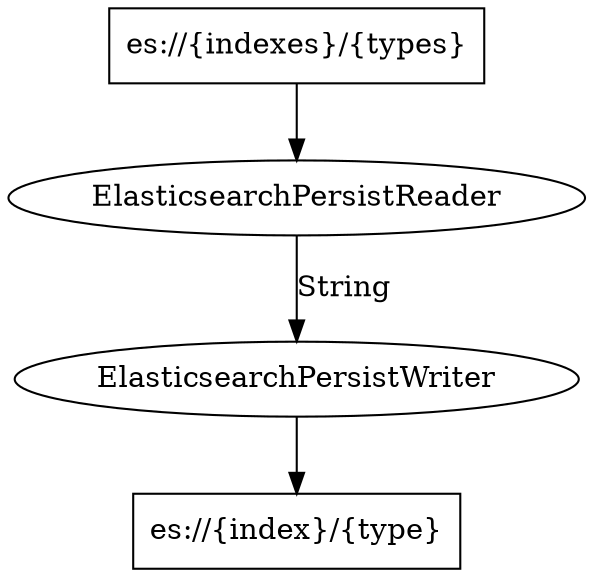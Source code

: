 // Apache Streams (incubating)
// Licensed under Apache License 2.0 - http://www.apache.org/licenses/LICENSE-2.0
// --------------------------------------------------------------------------------
digraph g {

  //providers
  ElasticsearchPersistReader [label="ElasticsearchPersistReader",shape=ellipse,URL="https://github.com/apache/incubator-streams/blob/master/streams-contrib/streams-provider-elasticsearch/src/main/java/org/apache/streams/elasticsearch/ElasticsearchPersistReader.java"];

  //persisters
  ElasticsearchPersistWriter [label="ElasticsearchPersistWriter",shape=ellipse,URL="https://github.com/apache/incubator-streams/blob/master/streams-contrib/streams-persist-elasticsearch/src/main/java/org/apache/streams/elasticsearch/ElasticsearchPersistWriter.java"];

  //data
  source [label="es://{indexes}/{types}",shape=box];
  destination [label="es://{index}/{type}",shape=box];

  //stream
  source -> ElasticsearchPersistReader
  ElasticsearchPersistReader -> ElasticsearchPersistWriter [label="String"];
  ElasticsearchPersistWriter -> destination
}
